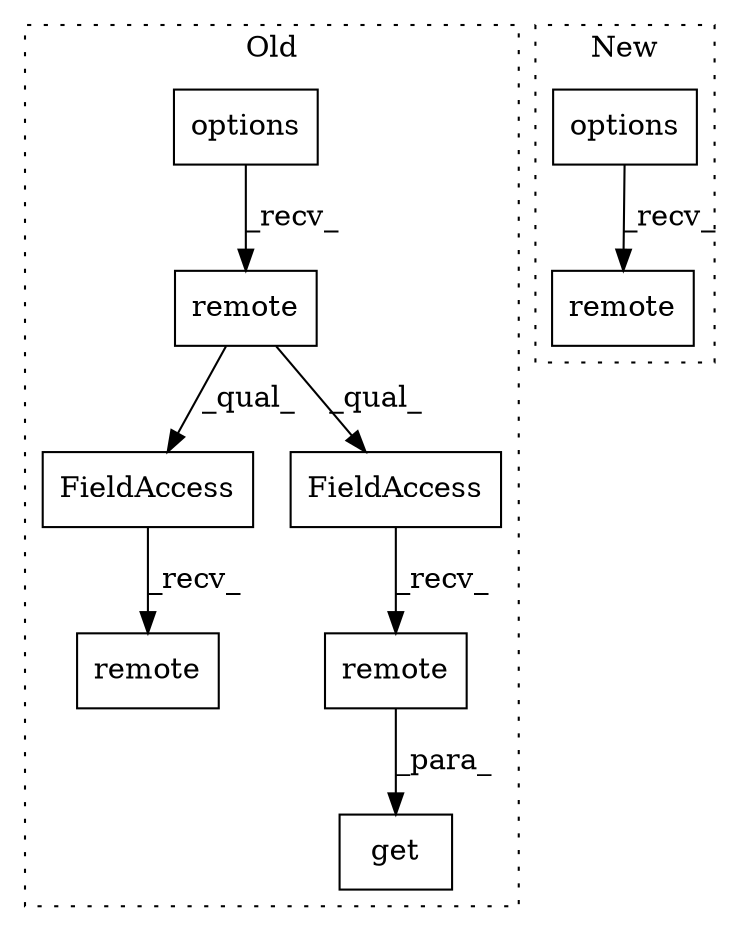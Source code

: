 digraph G {
subgraph cluster0 {
1 [label="get" a="32" s="2780,2841" l="4,1" shape="box"];
3 [label="remote" a="32" s="2560,2585" l="7,1" shape="box"];
4 [label="FieldAccess" a="22" s="2684" l="33" shape="box"];
5 [label="remote" a="32" s="2718,2742" l="7,1" shape="box"];
6 [label="FieldAccess" a="22" s="2784" l="29" shape="box"];
7 [label="remote" a="32" s="2814,2840" l="7,1" shape="box"];
8 [label="options" a="32" s="2528,2558" l="8,1" shape="box"];
label = "Old";
style="dotted";
}
subgraph cluster1 {
2 [label="remote" a="32" s="2647,2759" l="7,1" shape="box"];
9 [label="options" a="32" s="2573,2645" l="8,1" shape="box"];
label = "New";
style="dotted";
}
3 -> 4 [label="_qual_"];
3 -> 6 [label="_qual_"];
4 -> 5 [label="_recv_"];
6 -> 7 [label="_recv_"];
7 -> 1 [label="_para_"];
8 -> 3 [label="_recv_"];
9 -> 2 [label="_recv_"];
}